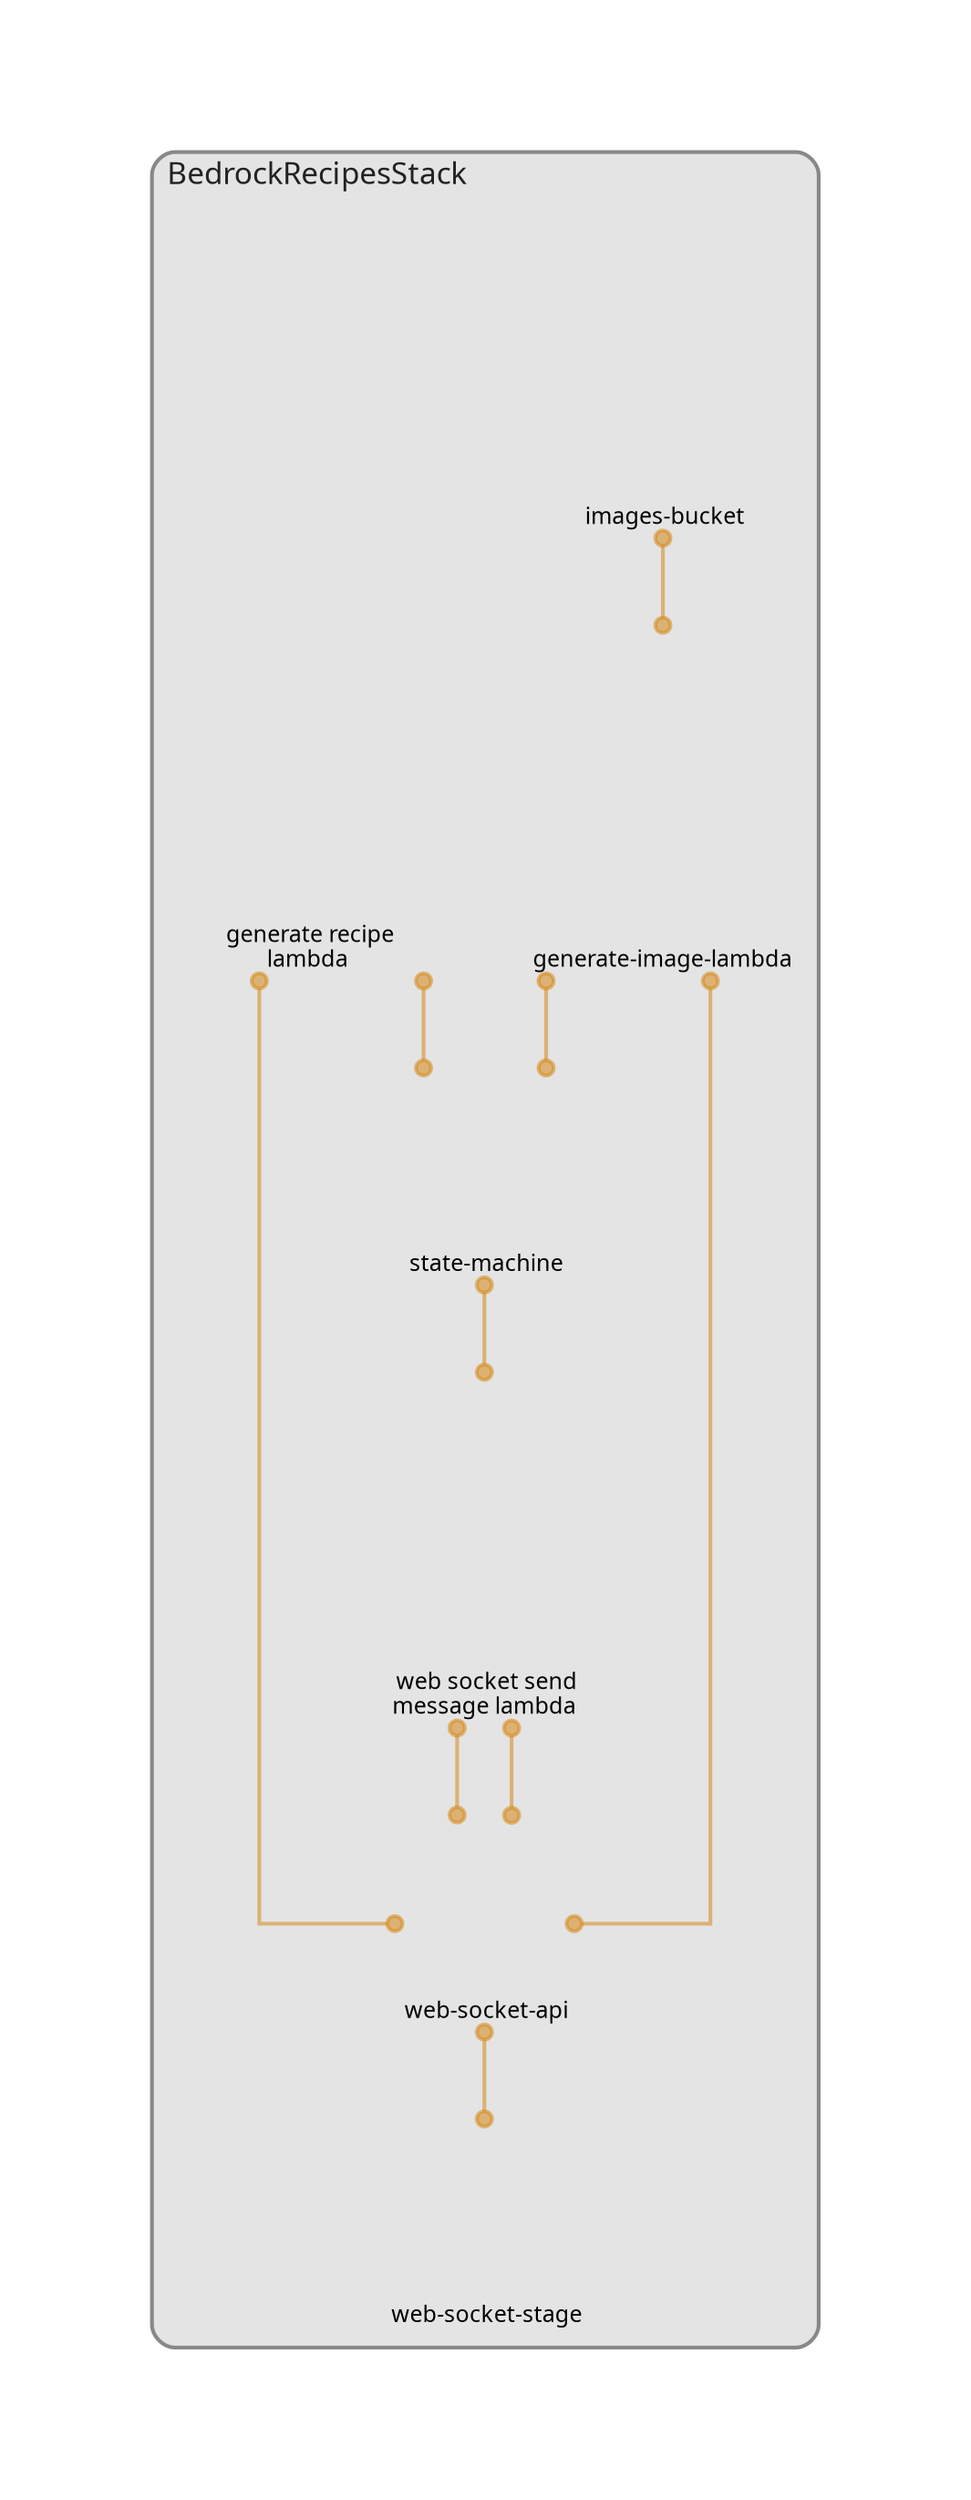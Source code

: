 digraph "Diagram" {
  splines = "ortho";
  pad = "1.0";
  nodesep = "0.60";
  ranksep = "0.75";
  fontname = "Sans-Serif";
  fontsize = "15";
  dpi = "200";
  rankdir = "BT";
  compound = "true";
  fontcolor = "#222222";
  edge [
    color = "#D5871488",
    penwidth = 2,
    arrowhead = "dot",
    arrowtail = "dot",
  ];
  node [
    shape = "box",
    style = "rounded",
    fixedsize = true,
    width = 1.7,
    height = 1.7,
    labelloc = "c",
    imagescale = true,
    fontname = "Sans-Serif",
    fontsize = 8,
    margin = 8,
  ];
  subgraph "BedrockRecipesStack" {
    subgraph "cluster-SubGraph.BedrockRecipesStack" {
      graph [
        label = "BedrockRecipesStack",
        labelloc = "b",
        labeljust = "l",
        margin = "10",
        fontsize = "16",
        penwidth = "2",
        pencolor = "#888888",
        style = "filled,rounded",
        fillcolor = "#e4e4e4",
      ];
      "BedrockRecipesStack/web-socket-api" [
        label = " web-socket-api",
        fontsize = 12,
        image = "/home/danidan/.cache/pnpm/dlx/d22899a0b9387a8621ed523ec27f0d1066dc5ac0517ba35bf8b9c2ec942c0802/19672f0117d-2407/node_modules/.pnpm/cdk-dia@0.11.0_@aws-cdk+cloud-assembly-schema@1.204.0_@aws-cdk+cx-api@1.204.0_@aws-cdk+_8040ed3ba7753995700c6d681dbbdfd8/node_modules/cdk-dia/icons/aws/Service/Arch_Networking-Content/64/Arch_Amazon-API-Gateway_64@5x.png",
        imagescale = "true",
        imagepos = "tc",
        penwidth = "0",
        shape = "node",
        fixedsize = "true",
        labelloc = "b",
        width = 1.2,
        height = 1.466,
      ];
      "BedrockRecipesStack/web-socket-stage" [
        label = " web-socket-stage",
        fontsize = 12,
        image = "/home/danidan/.cache/pnpm/dlx/d22899a0b9387a8621ed523ec27f0d1066dc5ac0517ba35bf8b9c2ec942c0802/19672f0117d-2407/node_modules/.pnpm/cdk-dia@0.11.0_@aws-cdk+cloud-assembly-schema@1.204.0_@aws-cdk+cx-api@1.204.0_@aws-cdk+_8040ed3ba7753995700c6d681dbbdfd8/node_modules/cdk-dia/icons/aws/Service/Arch_Networking-Content/64/Arch_Amazon-API-Gateway_64@5x.png",
        imagescale = "true",
        imagepos = "tc",
        penwidth = "0",
        shape = "node",
        fixedsize = "true",
        labelloc = "b",
        width = 1.2,
        height = 1.466,
      ];
      "BedrockRecipesStack/images-bucket" [
        label = " images-bucket",
        fontsize = 12,
        image = "/home/danidan/.cache/pnpm/dlx/d22899a0b9387a8621ed523ec27f0d1066dc5ac0517ba35bf8b9c2ec942c0802/19672f0117d-2407/node_modules/.pnpm/cdk-dia@0.11.0_@aws-cdk+cloud-assembly-schema@1.204.0_@aws-cdk+cx-api@1.204.0_@aws-cdk+_8040ed3ba7753995700c6d681dbbdfd8/node_modules/cdk-dia/icons/aws/Service/Arch_Storage/64/Arch_Amazon-S3-Standard_64@5x.png",
        imagescale = "true",
        imagepos = "tc",
        penwidth = "0",
        shape = "node",
        fixedsize = "true",
        labelloc = "b",
        width = 2,
        height = 2.266,
      ];
      "BedrockRecipesStack/state-machine" [
        label = " state-machine",
        fontsize = 12,
        image = "/home/danidan/.cache/pnpm/dlx/d22899a0b9387a8621ed523ec27f0d1066dc5ac0517ba35bf8b9c2ec942c0802/19672f0117d-2407/node_modules/.pnpm/cdk-dia@0.11.0_@aws-cdk+cloud-assembly-schema@1.204.0_@aws-cdk+cx-api@1.204.0_@aws-cdk+_8040ed3ba7753995700c6d681dbbdfd8/node_modules/cdk-dia/icons/aws/Service/Arch_App-Integration/Arch_64/Arch_AWS-Step-Functions_64@5x.png",
        imagescale = "true",
        imagepos = "tc",
        penwidth = "0",
        shape = "node",
        fixedsize = "true",
        labelloc = "b",
        width = 1.2,
        height = 1.466,
      ];
      "BedrockRecipesStack/web-socket-send-message-lambda/web-socket-send-message-lambda" [
        label = " web socket send\nmessage lambda",
        fontsize = 12,
        image = "/home/danidan/.cache/pnpm/dlx/d22899a0b9387a8621ed523ec27f0d1066dc5ac0517ba35bf8b9c2ec942c0802/19672f0117d-2407/node_modules/.pnpm/cdk-dia@0.11.0_@aws-cdk+cloud-assembly-schema@1.204.0_@aws-cdk+cx-api@1.204.0_@aws-cdk+_8040ed3ba7753995700c6d681dbbdfd8/node_modules/cdk-dia/icons/aws/Service/Arch_Compute/64/Arch_AWS-Lambda_64@5x.png",
        imagescale = "true",
        imagepos = "tc",
        penwidth = "0",
        shape = "node",
        fixedsize = "true",
        labelloc = "b",
        width = 2,
        height = 2.4819999999999998,
      ];
      "BedrockRecipesStack/generate-recipe-lambda/generate-recipe-lambda" [
        label = " generate recipe\nlambda",
        fontsize = 12,
        image = "/home/danidan/.cache/pnpm/dlx/d22899a0b9387a8621ed523ec27f0d1066dc5ac0517ba35bf8b9c2ec942c0802/19672f0117d-2407/node_modules/.pnpm/cdk-dia@0.11.0_@aws-cdk+cloud-assembly-schema@1.204.0_@aws-cdk+cx-api@1.204.0_@aws-cdk+_8040ed3ba7753995700c6d681dbbdfd8/node_modules/cdk-dia/icons/aws/Service/Arch_Compute/64/Arch_AWS-Lambda_64@5x.png",
        imagescale = "true",
        imagepos = "tc",
        penwidth = "0",
        shape = "node",
        fixedsize = "true",
        labelloc = "b",
        width = 2,
        height = 2.4819999999999998,
      ];
      "BedrockRecipesStack/generate-image-lambda/generate-image-lambda" [
        label = "\ngenerate-image-lambda",
        fontsize = 12,
        image = "/home/danidan/.cache/pnpm/dlx/d22899a0b9387a8621ed523ec27f0d1066dc5ac0517ba35bf8b9c2ec942c0802/19672f0117d-2407/node_modules/.pnpm/cdk-dia@0.11.0_@aws-cdk+cloud-assembly-schema@1.204.0_@aws-cdk+cx-api@1.204.0_@aws-cdk+_8040ed3ba7753995700c6d681dbbdfd8/node_modules/cdk-dia/icons/aws/Service/Arch_Compute/64/Arch_AWS-Lambda_64@5x.png",
        imagescale = "true",
        imagepos = "tc",
        penwidth = "0",
        shape = "node",
        fixedsize = "true",
        labelloc = "b",
        width = 2,
        height = 2.4819999999999998,
      ];
    }
  }
  "BedrockRecipesStack/web-socket-api" -> "BedrockRecipesStack/web-socket-send-message-lambda/web-socket-send-message-lambda" [
    dir = "both",
  ];
  "BedrockRecipesStack/web-socket-stage" -> "BedrockRecipesStack/web-socket-api" [
    dir = "both",
  ];
  "BedrockRecipesStack/state-machine" -> "BedrockRecipesStack/generate-recipe-lambda/generate-recipe-lambda" [
    dir = "both",
  ];
  "BedrockRecipesStack/state-machine" -> "BedrockRecipesStack/generate-image-lambda/generate-image-lambda" [
    dir = "both",
  ];
  "BedrockRecipesStack/web-socket-send-message-lambda/web-socket-send-message-lambda" -> "BedrockRecipesStack/web-socket-api" [
    dir = "both",
  ];
  "BedrockRecipesStack/web-socket-send-message-lambda/web-socket-send-message-lambda" -> "BedrockRecipesStack/state-machine" [
    dir = "both",
  ];
  "BedrockRecipesStack/generate-recipe-lambda/generate-recipe-lambda" -> "BedrockRecipesStack/web-socket-api" [
    dir = "both",
  ];
  "BedrockRecipesStack/generate-image-lambda/generate-image-lambda" -> "BedrockRecipesStack/web-socket-api" [
    dir = "both",
  ];
  "BedrockRecipesStack/generate-image-lambda/generate-image-lambda" -> "BedrockRecipesStack/images-bucket" [
    dir = "both",
  ];
}